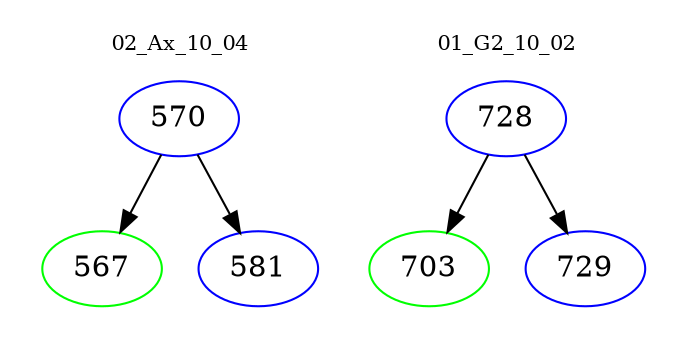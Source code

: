 digraph{
subgraph cluster_0 {
color = white
label = "02_Ax_10_04";
fontsize=10;
T0_570 [label="570", color="blue"]
T0_570 -> T0_567 [color="black"]
T0_567 [label="567", color="green"]
T0_570 -> T0_581 [color="black"]
T0_581 [label="581", color="blue"]
}
subgraph cluster_1 {
color = white
label = "01_G2_10_02";
fontsize=10;
T1_728 [label="728", color="blue"]
T1_728 -> T1_703 [color="black"]
T1_703 [label="703", color="green"]
T1_728 -> T1_729 [color="black"]
T1_729 [label="729", color="blue"]
}
}
